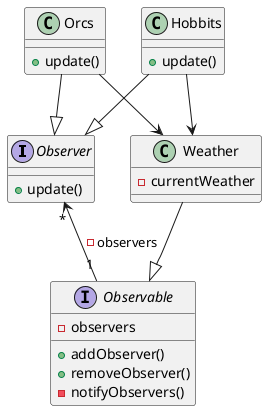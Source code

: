 @startuml

interface Observer{
    +update()
}

interface Observable{
    -observers
    +addObserver()
    +removeObserver()
    -notifyObservers()
}

class Orcs{
    +update()
}

class Hobbits{
    +update()
}

class Weather{
    -currentWeather
}

Orcs --|> Observer
Orcs --> Weather
Hobbits --|> Observer
Hobbits --> Weather
Weather --|> Observable
Observable "1" -left-> "*" Observer: -observers

@enduml